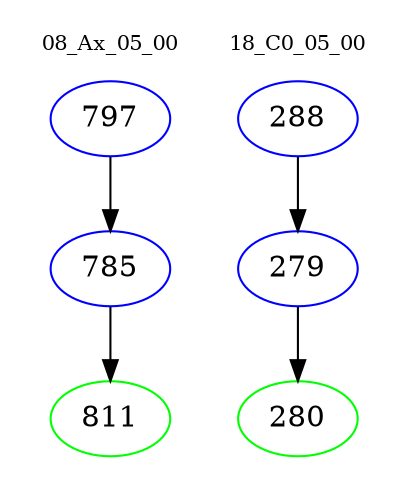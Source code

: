 digraph{
subgraph cluster_0 {
color = white
label = "08_Ax_05_00";
fontsize=10;
T0_797 [label="797", color="blue"]
T0_797 -> T0_785 [color="black"]
T0_785 [label="785", color="blue"]
T0_785 -> T0_811 [color="black"]
T0_811 [label="811", color="green"]
}
subgraph cluster_1 {
color = white
label = "18_C0_05_00";
fontsize=10;
T1_288 [label="288", color="blue"]
T1_288 -> T1_279 [color="black"]
T1_279 [label="279", color="blue"]
T1_279 -> T1_280 [color="black"]
T1_280 [label="280", color="green"]
}
}

